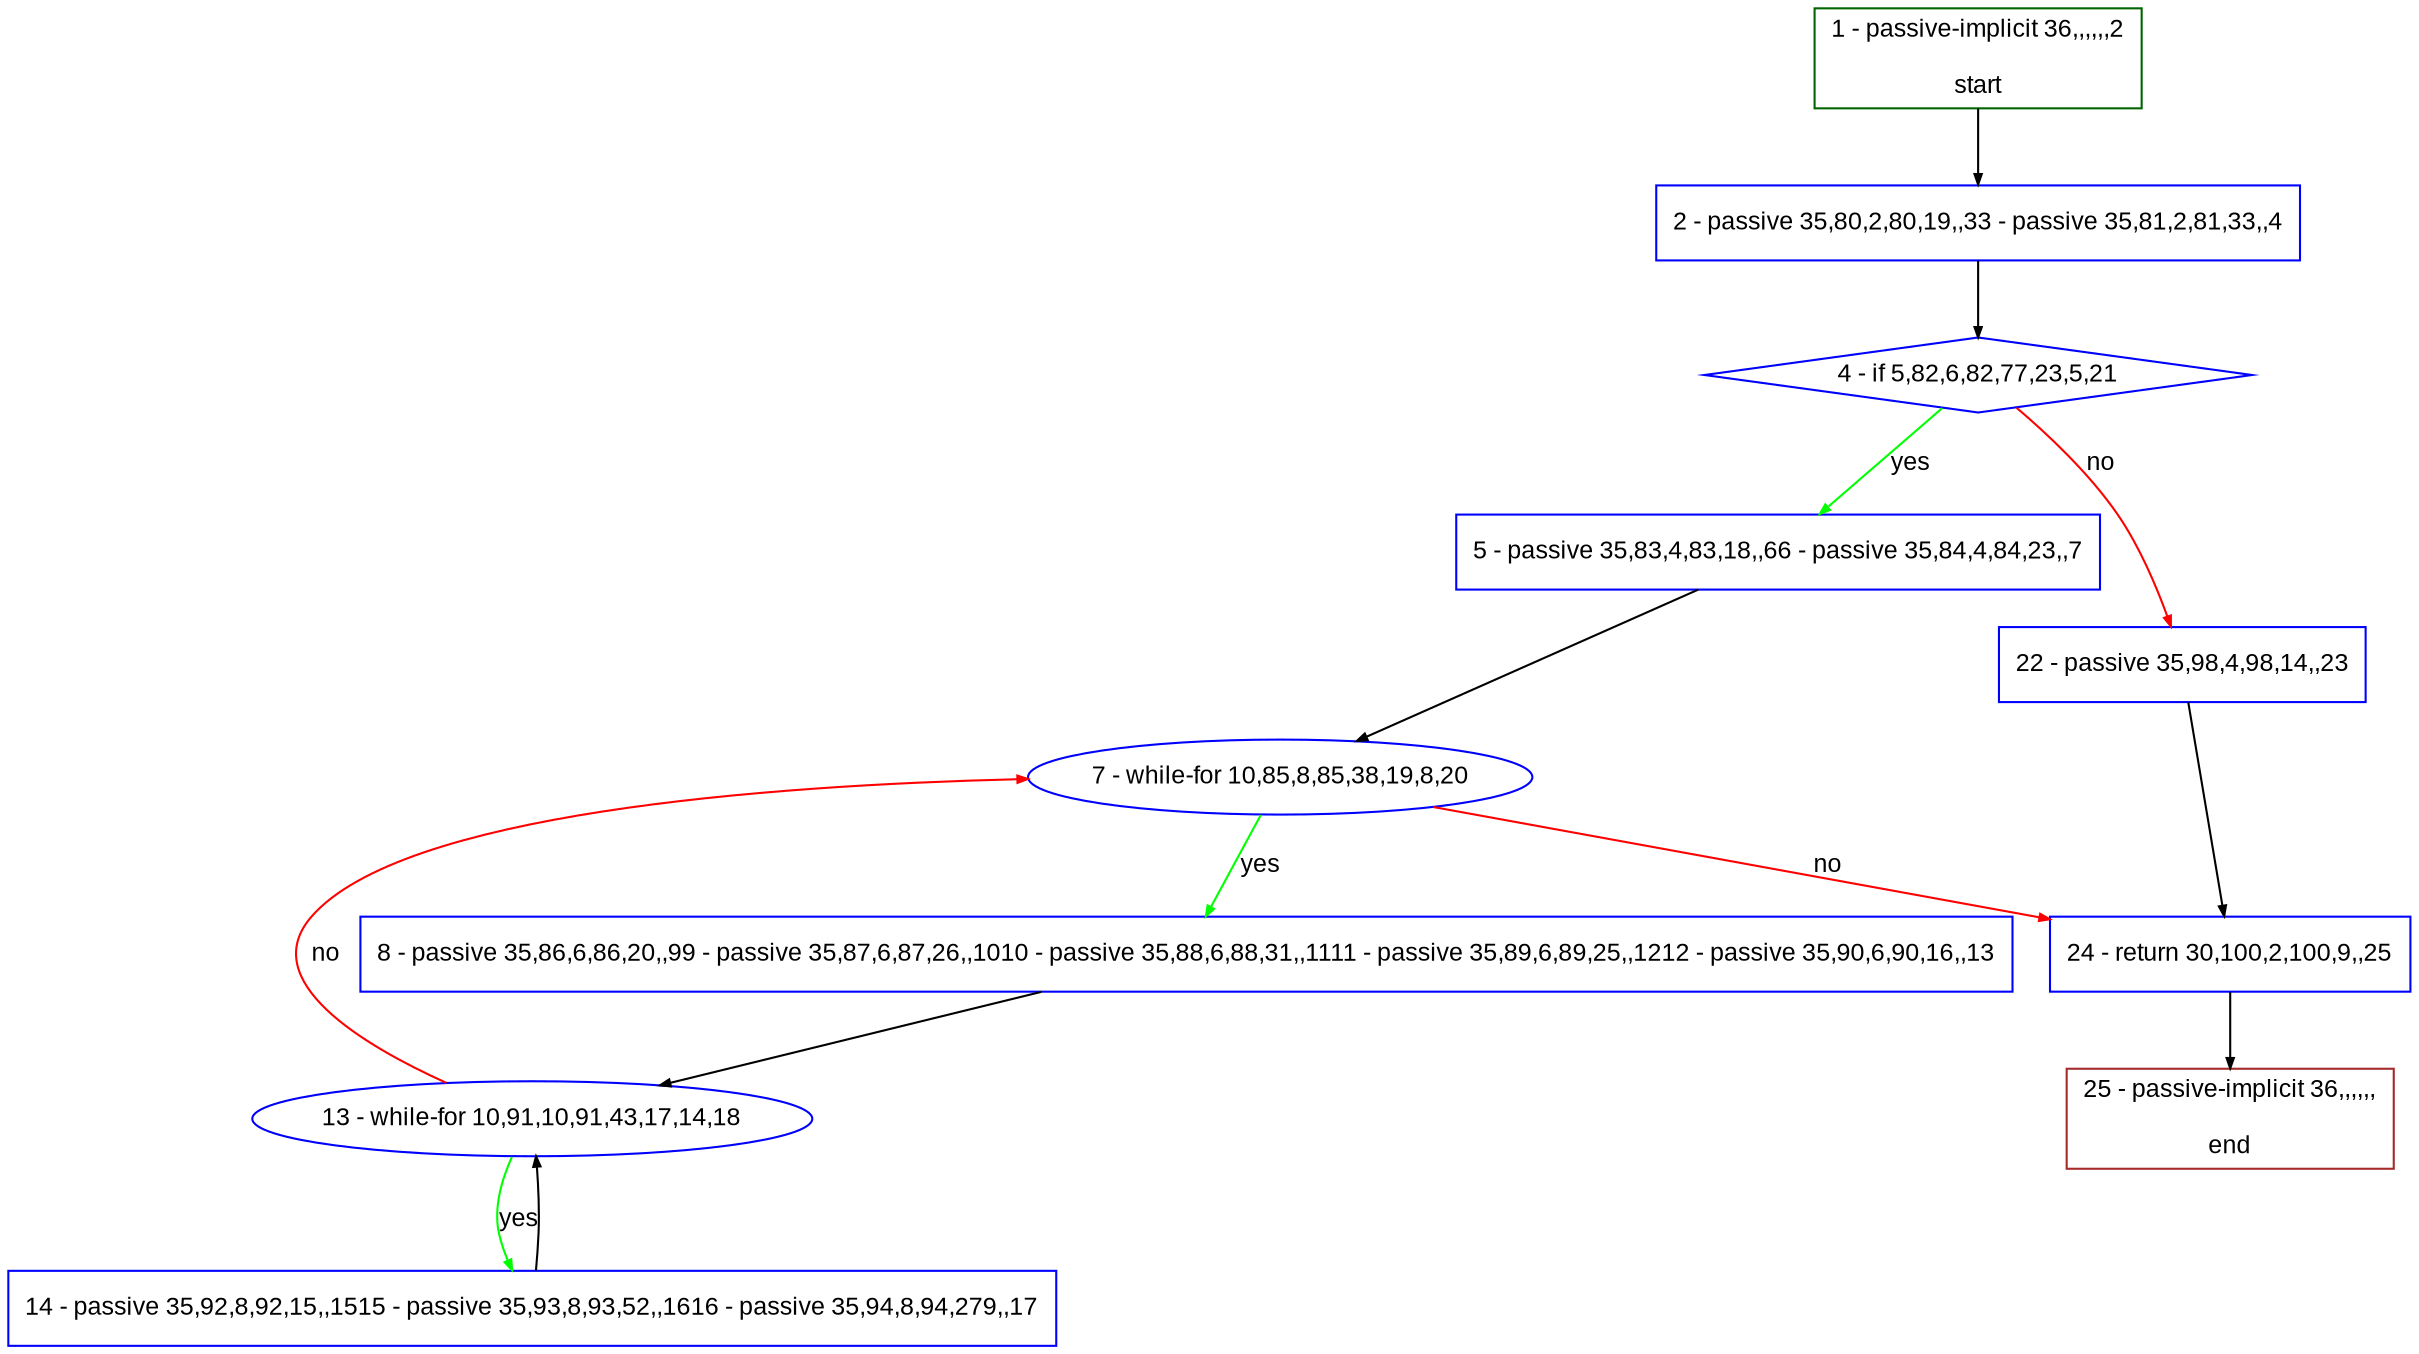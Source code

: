 digraph "" {
  graph [pack="true", label="", fontsize="12", packmode="clust", fontname="Arial", fillcolor="#FFFFCC", bgcolor="white", style="rounded,filled", compound="true"];
  node [node_initialized="no", label="", color="grey", fontsize="12", fillcolor="white", fontname="Arial", style="filled", shape="rectangle", compound="true", fixedsize="false"];
  edge [fontcolor="black", arrowhead="normal", arrowtail="none", arrowsize="0.5", ltail="", label="", color="black", fontsize="12", lhead="", fontname="Arial", dir="forward", compound="true"];
  __N1 [label="2 - passive 35,80,2,80,19,,33 - passive 35,81,2,81,33,,4", color="#0000ff", fillcolor="#ffffff", style="filled", shape="box"];
  __N2 [label="1 - passive-implicit 36,,,,,,2\n\nstart", color="#006400", fillcolor="#ffffff", style="filled", shape="box"];
  __N3 [label="4 - if 5,82,6,82,77,23,5,21", color="#0000ff", fillcolor="#ffffff", style="filled", shape="diamond"];
  __N4 [label="5 - passive 35,83,4,83,18,,66 - passive 35,84,4,84,23,,7", color="#0000ff", fillcolor="#ffffff", style="filled", shape="box"];
  __N5 [label="22 - passive 35,98,4,98,14,,23", color="#0000ff", fillcolor="#ffffff", style="filled", shape="box"];
  __N6 [label="7 - while-for 10,85,8,85,38,19,8,20", color="#0000ff", fillcolor="#ffffff", style="filled", shape="oval"];
  __N7 [label="8 - passive 35,86,6,86,20,,99 - passive 35,87,6,87,26,,1010 - passive 35,88,6,88,31,,1111 - passive 35,89,6,89,25,,1212 - passive 35,90,6,90,16,,13", color="#0000ff", fillcolor="#ffffff", style="filled", shape="box"];
  __N8 [label="24 - return 30,100,2,100,9,,25", color="#0000ff", fillcolor="#ffffff", style="filled", shape="box"];
  __N9 [label="13 - while-for 10,91,10,91,43,17,14,18", color="#0000ff", fillcolor="#ffffff", style="filled", shape="oval"];
  __N10 [label="14 - passive 35,92,8,92,15,,1515 - passive 35,93,8,93,52,,1616 - passive 35,94,8,94,279,,17", color="#0000ff", fillcolor="#ffffff", style="filled", shape="box"];
  __N11 [label="25 - passive-implicit 36,,,,,,\n\nend", color="#a52a2a", fillcolor="#ffffff", style="filled", shape="box"];
  __N2 -> __N1 [arrowhead="normal", arrowtail="none", color="#000000", label="", dir="forward"];
  __N1 -> __N3 [arrowhead="normal", arrowtail="none", color="#000000", label="", dir="forward"];
  __N3 -> __N4 [arrowhead="normal", arrowtail="none", color="#00ff00", label="yes", dir="forward"];
  __N3 -> __N5 [arrowhead="normal", arrowtail="none", color="#ff0000", label="no", dir="forward"];
  __N4 -> __N6 [arrowhead="normal", arrowtail="none", color="#000000", label="", dir="forward"];
  __N6 -> __N7 [arrowhead="normal", arrowtail="none", color="#00ff00", label="yes", dir="forward"];
  __N6 -> __N8 [arrowhead="normal", arrowtail="none", color="#ff0000", label="no", dir="forward"];
  __N7 -> __N9 [arrowhead="normal", arrowtail="none", color="#000000", label="", dir="forward"];
  __N9 -> __N6 [arrowhead="normal", arrowtail="none", color="#ff0000", label="no", dir="forward"];
  __N9 -> __N10 [arrowhead="normal", arrowtail="none", color="#00ff00", label="yes", dir="forward"];
  __N10 -> __N9 [arrowhead="normal", arrowtail="none", color="#000000", label="", dir="forward"];
  __N5 -> __N8 [arrowhead="normal", arrowtail="none", color="#000000", label="", dir="forward"];
  __N8 -> __N11 [arrowhead="normal", arrowtail="none", color="#000000", label="", dir="forward"];
}
